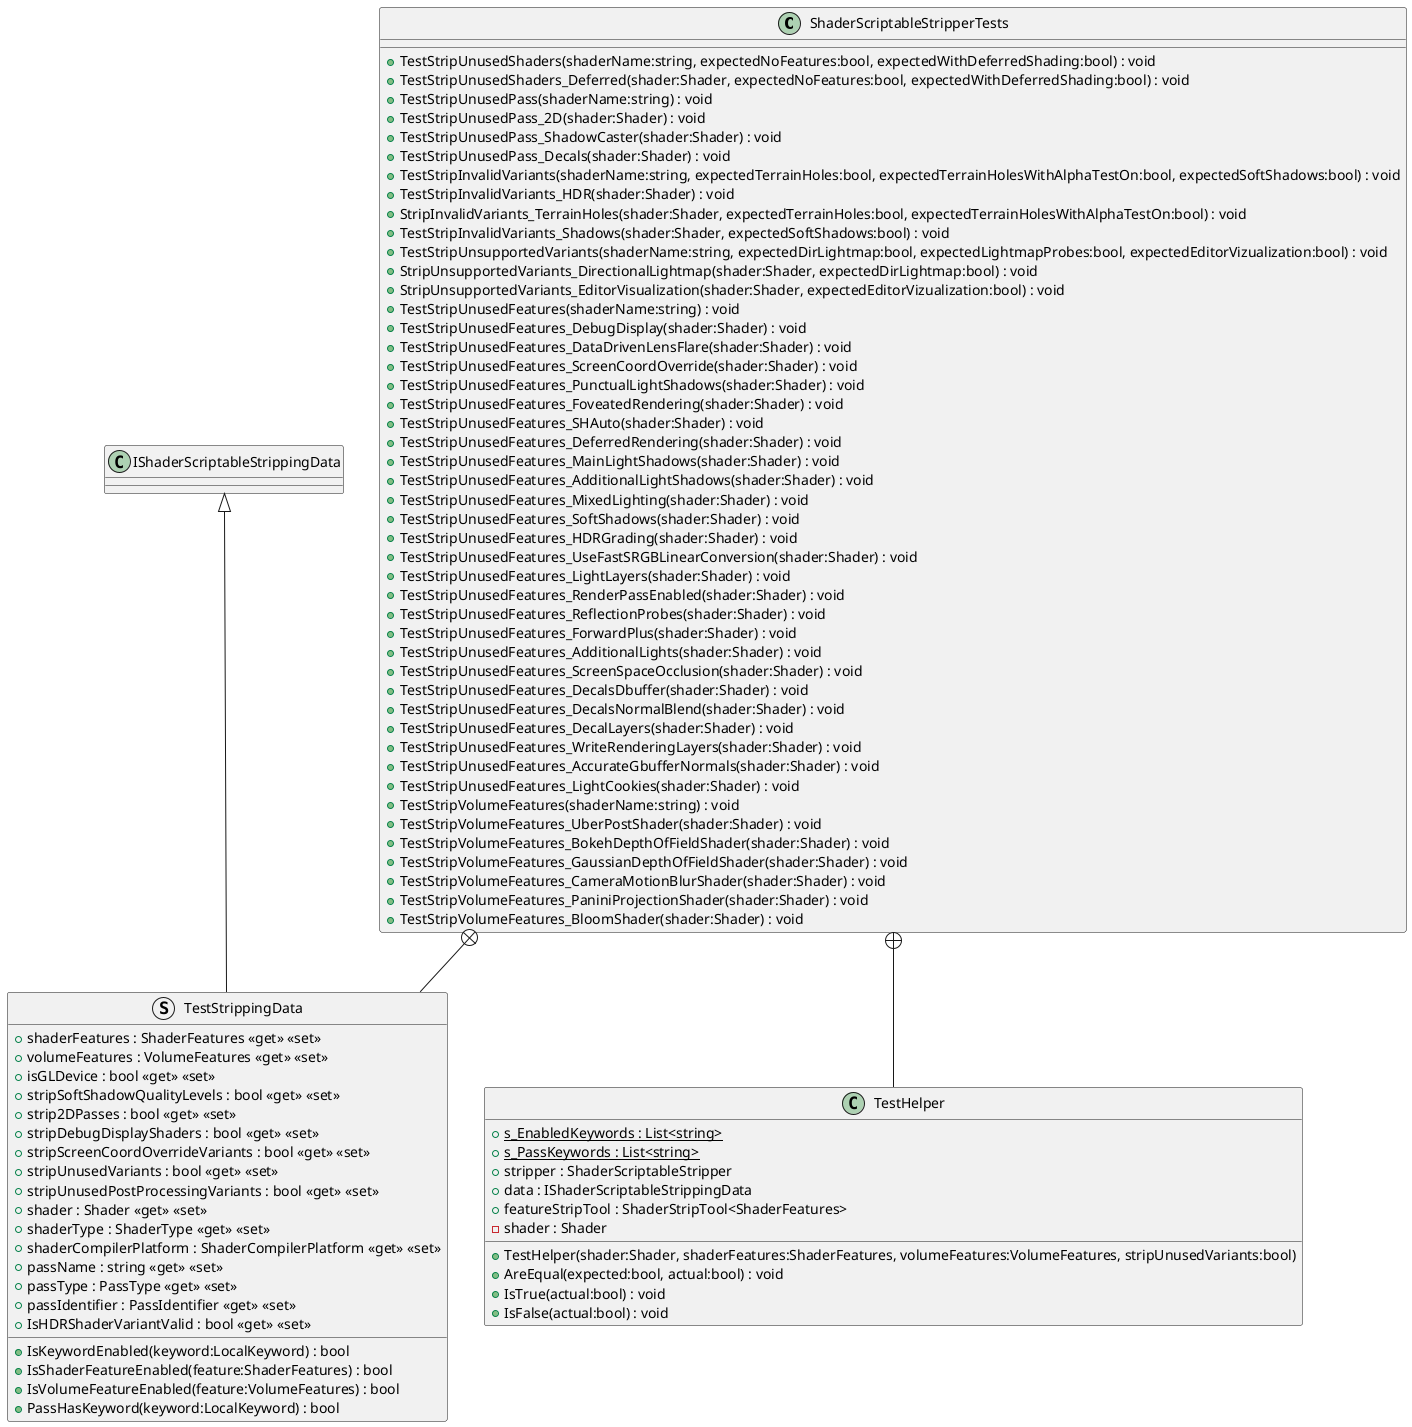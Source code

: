 @startuml
class ShaderScriptableStripperTests {
    + TestStripUnusedShaders(shaderName:string, expectedNoFeatures:bool, expectedWithDeferredShading:bool) : void
    + TestStripUnusedShaders_Deferred(shader:Shader, expectedNoFeatures:bool, expectedWithDeferredShading:bool) : void
    + TestStripUnusedPass(shaderName:string) : void
    + TestStripUnusedPass_2D(shader:Shader) : void
    + TestStripUnusedPass_ShadowCaster(shader:Shader) : void
    + TestStripUnusedPass_Decals(shader:Shader) : void
    + TestStripInvalidVariants(shaderName:string, expectedTerrainHoles:bool, expectedTerrainHolesWithAlphaTestOn:bool, expectedSoftShadows:bool) : void
    + TestStripInvalidVariants_HDR(shader:Shader) : void
    + StripInvalidVariants_TerrainHoles(shader:Shader, expectedTerrainHoles:bool, expectedTerrainHolesWithAlphaTestOn:bool) : void
    + TestStripInvalidVariants_Shadows(shader:Shader, expectedSoftShadows:bool) : void
    + TestStripUnsupportedVariants(shaderName:string, expectedDirLightmap:bool, expectedLightmapProbes:bool, expectedEditorVizualization:bool) : void
    + StripUnsupportedVariants_DirectionalLightmap(shader:Shader, expectedDirLightmap:bool) : void
    + StripUnsupportedVariants_EditorVisualization(shader:Shader, expectedEditorVizualization:bool) : void
    + TestStripUnusedFeatures(shaderName:string) : void
    + TestStripUnusedFeatures_DebugDisplay(shader:Shader) : void
    + TestStripUnusedFeatures_DataDrivenLensFlare(shader:Shader) : void
    + TestStripUnusedFeatures_ScreenCoordOverride(shader:Shader) : void
    + TestStripUnusedFeatures_PunctualLightShadows(shader:Shader) : void
    + TestStripUnusedFeatures_FoveatedRendering(shader:Shader) : void
    + TestStripUnusedFeatures_SHAuto(shader:Shader) : void
    + TestStripUnusedFeatures_DeferredRendering(shader:Shader) : void
    + TestStripUnusedFeatures_MainLightShadows(shader:Shader) : void
    + TestStripUnusedFeatures_AdditionalLightShadows(shader:Shader) : void
    + TestStripUnusedFeatures_MixedLighting(shader:Shader) : void
    + TestStripUnusedFeatures_SoftShadows(shader:Shader) : void
    + TestStripUnusedFeatures_HDRGrading(shader:Shader) : void
    + TestStripUnusedFeatures_UseFastSRGBLinearConversion(shader:Shader) : void
    + TestStripUnusedFeatures_LightLayers(shader:Shader) : void
    + TestStripUnusedFeatures_RenderPassEnabled(shader:Shader) : void
    + TestStripUnusedFeatures_ReflectionProbes(shader:Shader) : void
    + TestStripUnusedFeatures_ForwardPlus(shader:Shader) : void
    + TestStripUnusedFeatures_AdditionalLights(shader:Shader) : void
    + TestStripUnusedFeatures_ScreenSpaceOcclusion(shader:Shader) : void
    + TestStripUnusedFeatures_DecalsDbuffer(shader:Shader) : void
    + TestStripUnusedFeatures_DecalsNormalBlend(shader:Shader) : void
    + TestStripUnusedFeatures_DecalLayers(shader:Shader) : void
    + TestStripUnusedFeatures_WriteRenderingLayers(shader:Shader) : void
    + TestStripUnusedFeatures_AccurateGbufferNormals(shader:Shader) : void
    + TestStripUnusedFeatures_LightCookies(shader:Shader) : void
    + TestStripVolumeFeatures(shaderName:string) : void
    + TestStripVolumeFeatures_UberPostShader(shader:Shader) : void
    + TestStripVolumeFeatures_BokehDepthOfFieldShader(shader:Shader) : void
    + TestStripVolumeFeatures_GaussianDepthOfFieldShader(shader:Shader) : void
    + TestStripVolumeFeatures_CameraMotionBlurShader(shader:Shader) : void
    + TestStripVolumeFeatures_PaniniProjectionShader(shader:Shader) : void
    + TestStripVolumeFeatures_BloomShader(shader:Shader) : void
}
struct TestStrippingData {
    + shaderFeatures : ShaderFeatures <<get>> <<set>>
    + volumeFeatures : VolumeFeatures <<get>> <<set>>
    + isGLDevice : bool <<get>> <<set>>
    + stripSoftShadowQualityLevels : bool <<get>> <<set>>
    + strip2DPasses : bool <<get>> <<set>>
    + stripDebugDisplayShaders : bool <<get>> <<set>>
    + stripScreenCoordOverrideVariants : bool <<get>> <<set>>
    + stripUnusedVariants : bool <<get>> <<set>>
    + stripUnusedPostProcessingVariants : bool <<get>> <<set>>
    + shader : Shader <<get>> <<set>>
    + shaderType : ShaderType <<get>> <<set>>
    + shaderCompilerPlatform : ShaderCompilerPlatform <<get>> <<set>>
    + passName : string <<get>> <<set>>
    + passType : PassType <<get>> <<set>>
    + passIdentifier : PassIdentifier <<get>> <<set>>
    + IsHDRShaderVariantValid : bool <<get>> <<set>>
    + IsKeywordEnabled(keyword:LocalKeyword) : bool
    + IsShaderFeatureEnabled(feature:ShaderFeatures) : bool
    + IsVolumeFeatureEnabled(feature:VolumeFeatures) : bool
    + PassHasKeyword(keyword:LocalKeyword) : bool
}
class TestHelper {
    + {static} s_EnabledKeywords : List<string>
    + {static} s_PassKeywords : List<string>
    + stripper : ShaderScriptableStripper
    + data : IShaderScriptableStrippingData
    + featureStripTool : ShaderStripTool<ShaderFeatures>
    - shader : Shader
    + TestHelper(shader:Shader, shaderFeatures:ShaderFeatures, volumeFeatures:VolumeFeatures, stripUnusedVariants:bool)
    + AreEqual(expected:bool, actual:bool) : void
    + IsTrue(actual:bool) : void
    + IsFalse(actual:bool) : void
}
ShaderScriptableStripperTests +-- TestStrippingData
IShaderScriptableStrippingData <|-- TestStrippingData
ShaderScriptableStripperTests +-- TestHelper
@enduml
